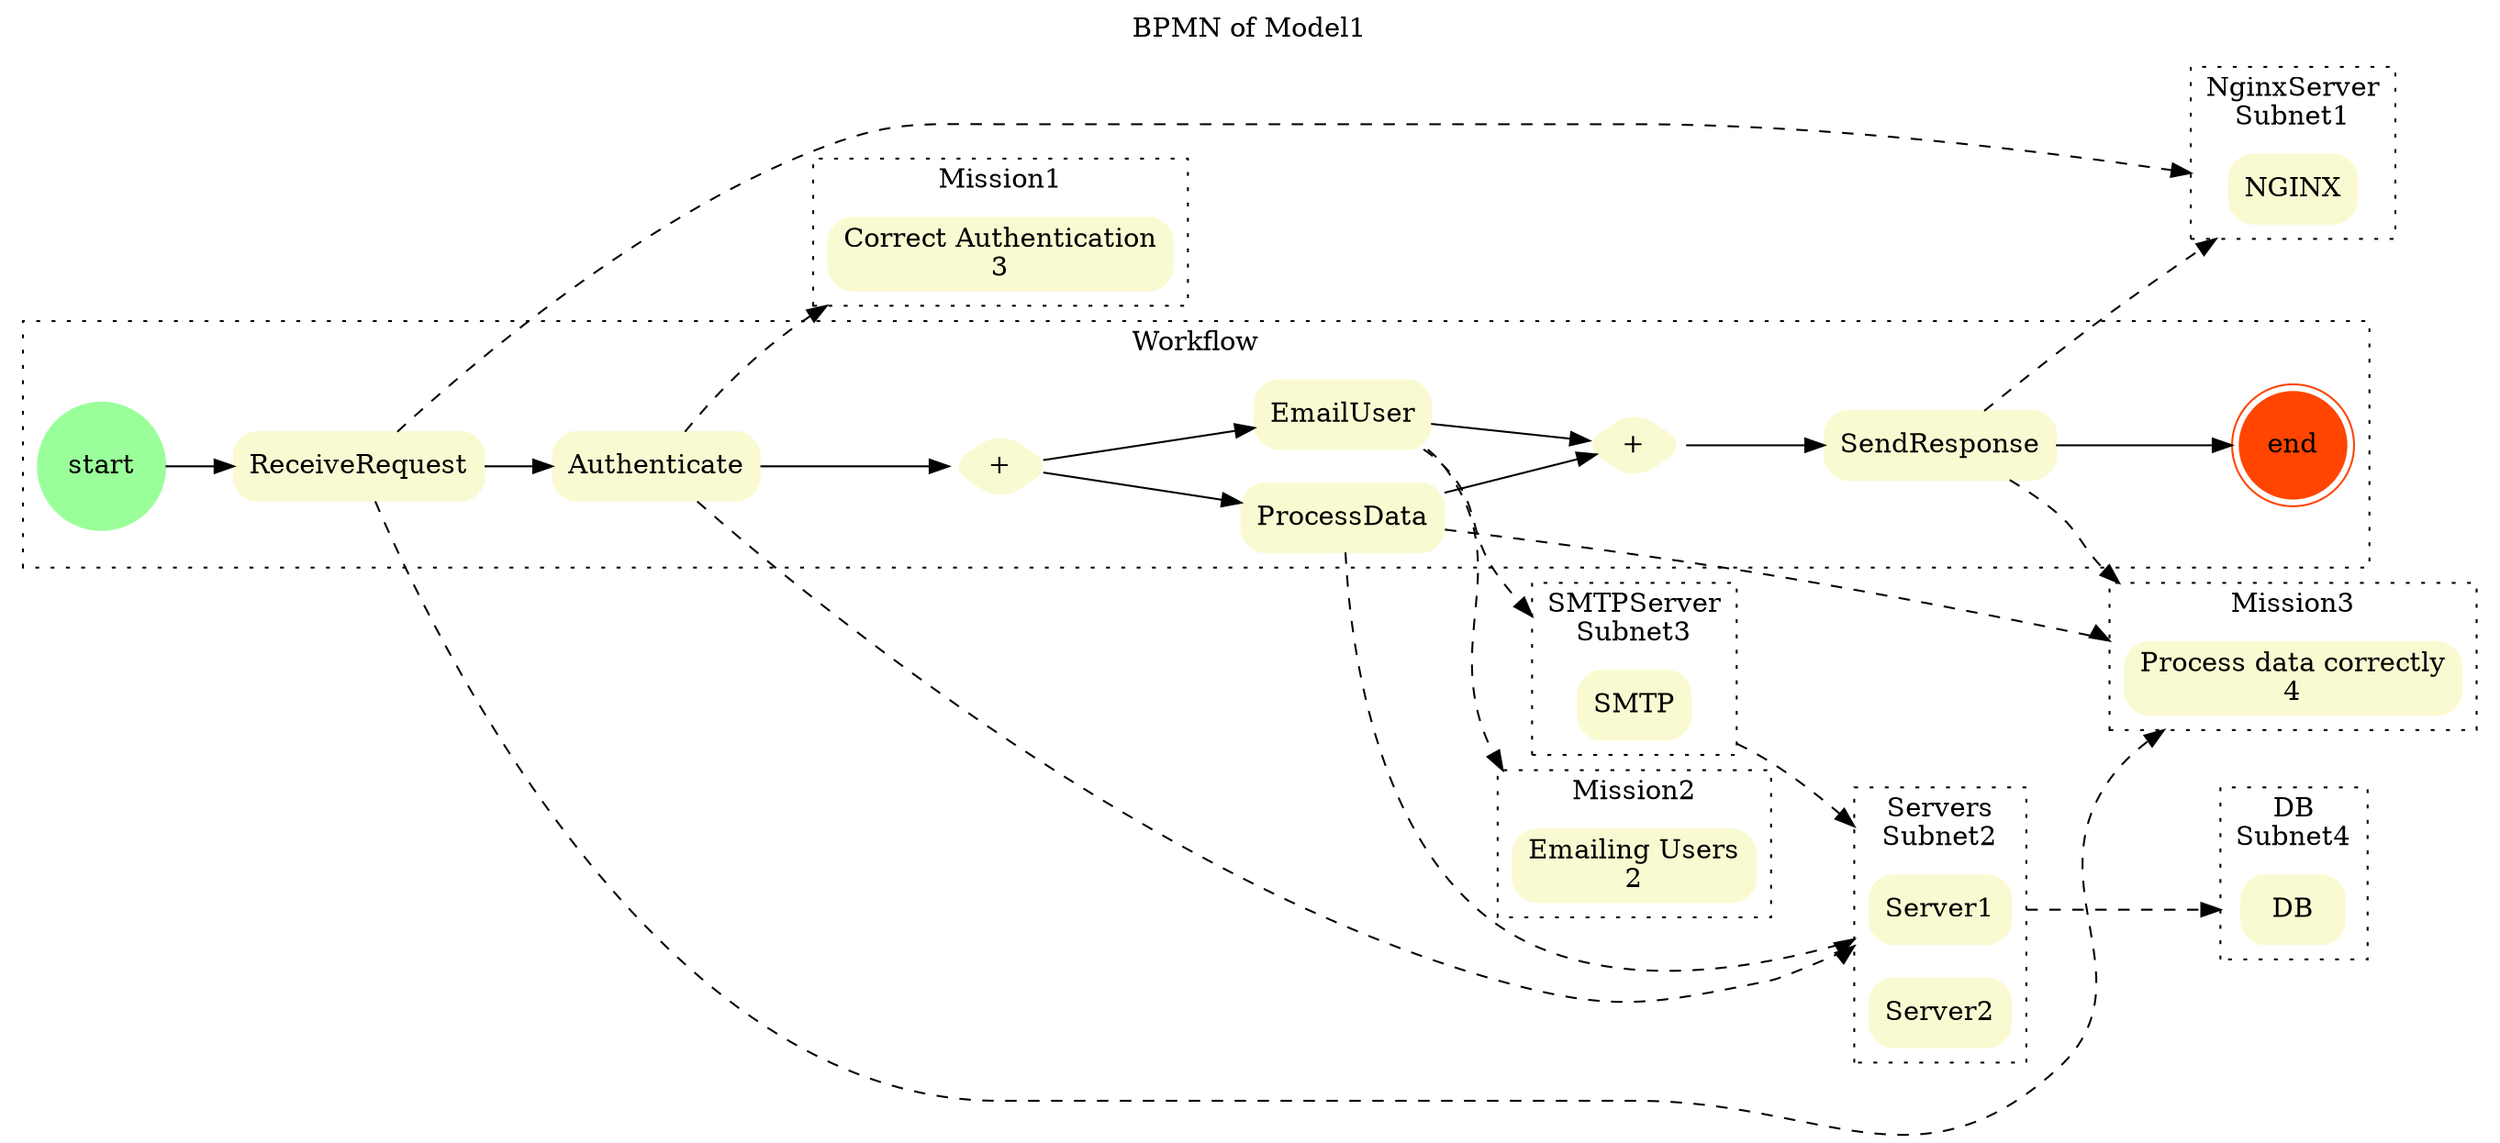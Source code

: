 // BPMN
digraph BPMN {
	graph [compound=true label="BPMN of Model1" labelloc=t rankdir=LR]
	node [color=lightgoldenrodyellow shape=rectangle style="rounded,filled"]
	start [label=start color=palegreen1 shape=circle]
	end [label=end color=orangered shape=doublecircle]
	ReceiveRequest [label=ReceiveRequest]
	Authenticate [label=Authenticate]
	EmailUser [label=EmailUser]
	ProcessData [label=ProcessData]
	SendResponse [label=SendResponse]
	DB [label=DB]
	Server1 [label=Server1]
	Server2 [label=Server2]
	NGINX [label=NGINX]
	SMTP [label=SMTP]
	"Correct Authentication" [label="Correct Authentication\n3"]
	"Emailing Users" [label="Emailing Users\n2"]
	"Process data correctly" [label="Process data correctly\n4"]
	path1gateways1start [label="+" shape=diamond]
	path1gateways1end [label="+" shape=diamond]
	subgraph cluster_workflow {
		label=Workflow style=dotted
		start
		end
		ReceiveRequest
		Authenticate
		EmailUser
		ProcessData
		SendResponse
		path1gateways1start
		path1gateways1end
	}
	subgraph cluster_db {
		label="DB\nSubnet4" style=dotted
		DB
	}
	subgraph cluster_servers {
		label="Servers\nSubnet2" style=dotted
		Server1
		Server2
	}
	subgraph cluster_nginxserver {
		label="NginxServer\nSubnet1" style=dotted
		NGINX
	}
	subgraph cluster_smtpserver {
		label="SMTPServer\nSubnet3" style=dotted
		SMTP
	}
	subgraph cluster_mission1 {
		label=Mission1 style=dotted
		"Correct Authentication"
	}
	subgraph cluster_mission2 {
		label=Mission2 style=dotted
		"Emailing Users"
	}
	subgraph cluster_mission3 {
		label=Mission3 style=dotted
		"Process data correctly"
	}
	start -> ReceiveRequest
	ReceiveRequest -> Authenticate
	Authenticate -> path1gateways1start
	path1gateways1start -> ProcessData
	ProcessData -> path1gateways1end
	path1gateways1end -> SendResponse
	SendResponse -> end
	path1gateways1start -> EmailUser
	EmailUser -> path1gateways1end
	ReceiveRequest -> NGINX [lhead=cluster_nginxserver style=dashed]
	Authenticate -> Server1 [lhead=cluster_servers style=dashed]
	EmailUser -> SMTP [lhead=cluster_smtpserver style=dashed]
	ProcessData -> Server1 [lhead=cluster_servers style=dashed]
	SendResponse -> NGINX [lhead=cluster_nginxserver style=dashed]
	Server1 -> DB [lhead=cluster_db ltail=cluster_servers style=dashed]
	SMTP -> Server1 [lhead=cluster_servers ltail=cluster_smtpserver style=dashed]
	Authenticate -> "Correct Authentication" [lhead=cluster_mission1 style=dashed]
	EmailUser -> "Emailing Users" [lhead=cluster_mission2 style=dashed]
	ReceiveRequest -> "Process data correctly" [lhead=cluster_mission3 style=dashed]
	ProcessData -> "Process data correctly" [lhead=cluster_mission3 style=dashed]
	SendResponse -> "Process data correctly" [lhead=cluster_mission3 style=dashed]
}
